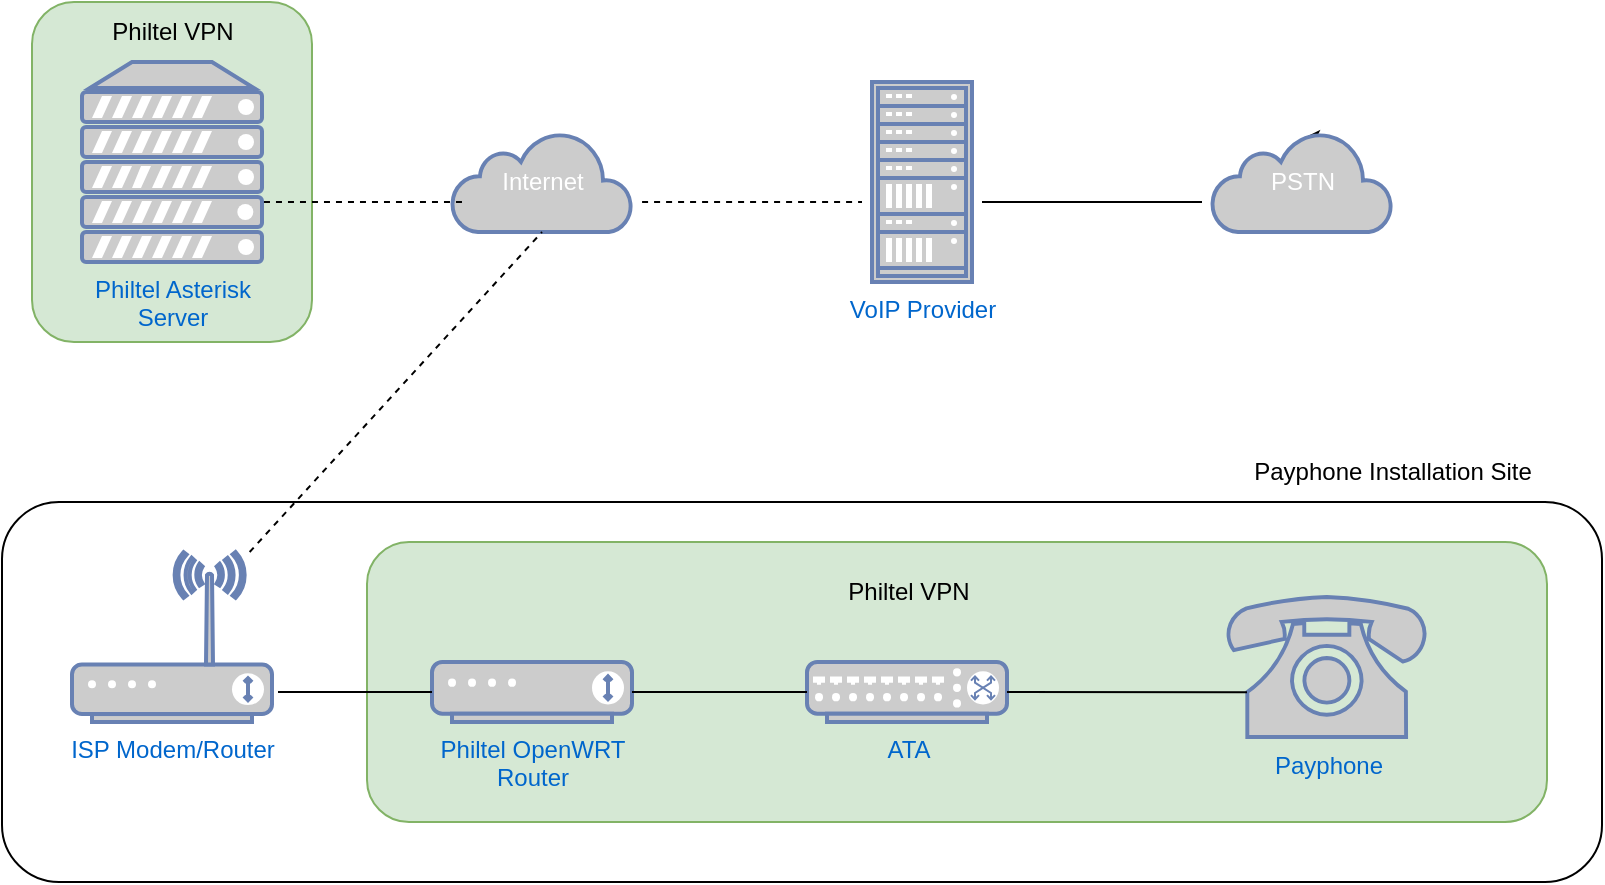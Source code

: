 <mxfile version="20.2.2" type="device"><diagram name="Page-1" id="bfe91b75-5d2c-26a0-9c1d-138518896778"><mxGraphModel dx="1422" dy="780" grid="1" gridSize="10" guides="1" tooltips="1" connect="1" arrows="1" fold="1" page="1" pageScale="1" pageWidth="1100" pageHeight="850" background="none" math="0" shadow="0"><root><mxCell id="0"/><mxCell id="1" parent="0"/><mxCell id="0bPkGCmjhRFDWs46tDbM-3" value="Internet" style="html=1;outlineConnect=0;fillColor=#CCCCCC;strokeColor=#6881B3;gradientColor=none;gradientDirection=north;strokeWidth=2;shape=mxgraph.networks.cloud;fontColor=#ffffff;" vertex="1" parent="1"><mxGeometry x="265" y="85" width="90" height="50" as="geometry"/></mxCell><mxCell id="0bPkGCmjhRFDWs46tDbM-4" value="&lt;div&gt;VoIP Provider&lt;/div&gt;" style="fontColor=#0066CC;verticalAlign=top;verticalLabelPosition=bottom;labelPosition=center;align=center;html=1;outlineConnect=0;fillColor=#CCCCCC;strokeColor=#6881B3;gradientColor=none;gradientDirection=north;strokeWidth=2;shape=mxgraph.networks.rack;" vertex="1" parent="1"><mxGeometry x="475" y="60" width="50" height="100" as="geometry"/></mxCell><mxCell id="0bPkGCmjhRFDWs46tDbM-19" style="edgeStyle=orthogonalEdgeStyle;rounded=0;orthogonalLoop=1;jettySize=auto;html=1;exitX=0.7;exitY=0.07;exitDx=0;exitDy=0;exitPerimeter=0;" edge="1" parent="1" source="0bPkGCmjhRFDWs46tDbM-5"><mxGeometry relative="1" as="geometry"><mxPoint x="690" y="89" as="targetPoint"/></mxGeometry></mxCell><mxCell id="0bPkGCmjhRFDWs46tDbM-5" value="PSTN" style="html=1;outlineConnect=0;fillColor=#CCCCCC;strokeColor=#6881B3;gradientColor=none;gradientDirection=north;strokeWidth=2;shape=mxgraph.networks.cloud;fontColor=#ffffff;" vertex="1" parent="1"><mxGeometry x="645" y="85" width="90" height="50" as="geometry"/></mxCell><mxCell id="0bPkGCmjhRFDWs46tDbM-8" value="" style="rounded=1;whiteSpace=wrap;html=1;fillColor=none;" vertex="1" parent="1"><mxGeometry x="40" y="270" width="800" height="190" as="geometry"/></mxCell><mxCell id="0bPkGCmjhRFDWs46tDbM-9" value="" style="rounded=1;whiteSpace=wrap;html=1;fillColor=#d5e8d4;strokeColor=#82b366;fillStyle=auto;" vertex="1" parent="1"><mxGeometry x="55" y="20" width="140" height="170" as="geometry"/></mxCell><mxCell id="0bPkGCmjhRFDWs46tDbM-11" value="&lt;div&gt;Philtel Asterisk &lt;br&gt;&lt;/div&gt;&lt;div&gt;Server&lt;/div&gt;&lt;div&gt;&lt;br&gt;&lt;/div&gt;" style="fontColor=#0066CC;verticalAlign=top;verticalLabelPosition=bottom;labelPosition=center;align=center;html=1;outlineConnect=0;fillColor=#CCCCCC;strokeColor=#6881B3;gradientColor=none;gradientDirection=north;strokeWidth=2;shape=mxgraph.networks.server;" vertex="1" parent="1"><mxGeometry x="80" y="50" width="90" height="100" as="geometry"/></mxCell><mxCell id="0bPkGCmjhRFDWs46tDbM-12" value="&lt;div&gt;ISP Modem/Router&lt;/div&gt;&lt;div&gt;&lt;br&gt;&lt;/div&gt;" style="fontColor=#0066CC;verticalAlign=top;verticalLabelPosition=bottom;labelPosition=center;align=center;html=1;outlineConnect=0;fillColor=#CCCCCC;strokeColor=#6881B3;gradientColor=none;gradientDirection=north;strokeWidth=2;shape=mxgraph.networks.wireless_modem;fillStyle=auto;" vertex="1" parent="1"><mxGeometry x="75" y="295" width="100" height="85" as="geometry"/></mxCell><mxCell id="0bPkGCmjhRFDWs46tDbM-13" value="" style="rounded=1;whiteSpace=wrap;html=1;fillColor=#d5e8d4;strokeColor=#82b366;fillStyle=auto;" vertex="1" parent="1"><mxGeometry x="222.5" y="290" width="590" height="140" as="geometry"/></mxCell><mxCell id="0bPkGCmjhRFDWs46tDbM-16" value="&lt;div&gt;Philtel OpenWRT&lt;/div&gt;&lt;div&gt;Router&lt;br&gt;&lt;/div&gt;" style="fontColor=#0066CC;verticalAlign=top;verticalLabelPosition=bottom;labelPosition=center;align=center;html=1;outlineConnect=0;fillColor=#CCCCCC;strokeColor=#6881B3;gradientColor=none;gradientDirection=north;strokeWidth=2;shape=mxgraph.networks.modem;fillStyle=auto;" vertex="1" parent="1"><mxGeometry x="255" y="350" width="100" height="30" as="geometry"/></mxCell><mxCell id="0bPkGCmjhRFDWs46tDbM-17" value="ATA" style="fontColor=#0066CC;verticalAlign=top;verticalLabelPosition=bottom;labelPosition=center;align=center;html=1;outlineConnect=0;fillColor=#CCCCCC;strokeColor=#6881B3;gradientColor=none;gradientDirection=north;strokeWidth=2;shape=mxgraph.networks.switch;fillStyle=auto;" vertex="1" parent="1"><mxGeometry x="442.5" y="350" width="100" height="30" as="geometry"/></mxCell><mxCell id="0bPkGCmjhRFDWs46tDbM-18" value="Payphone" style="fontColor=#0066CC;verticalAlign=top;verticalLabelPosition=bottom;labelPosition=center;align=center;html=1;outlineConnect=0;fillColor=#CCCCCC;strokeColor=#6881B3;gradientColor=none;gradientDirection=north;strokeWidth=2;shape=mxgraph.networks.phone_1;fillStyle=auto;" vertex="1" parent="1"><mxGeometry x="652.5" y="317.5" width="100" height="70" as="geometry"/></mxCell><mxCell id="0bPkGCmjhRFDWs46tDbM-25" value="" style="endArrow=none;dashed=1;html=1;rounded=0;entryX=0.5;entryY=1;entryDx=0;entryDy=0;entryPerimeter=0;" edge="1" parent="1" source="0bPkGCmjhRFDWs46tDbM-12" target="0bPkGCmjhRFDWs46tDbM-3"><mxGeometry width="50" height="50" relative="1" as="geometry"><mxPoint x="410" y="330" as="sourcePoint"/><mxPoint x="460" y="280" as="targetPoint"/></mxGeometry></mxCell><mxCell id="0bPkGCmjhRFDWs46tDbM-26" value="" style="endArrow=none;dashed=1;html=1;rounded=0;exitX=1.011;exitY=0.7;exitDx=0;exitDy=0;exitPerimeter=0;entryX=0.056;entryY=0.7;entryDx=0;entryDy=0;entryPerimeter=0;" edge="1" parent="1" source="0bPkGCmjhRFDWs46tDbM-11" target="0bPkGCmjhRFDWs46tDbM-3"><mxGeometry width="50" height="50" relative="1" as="geometry"><mxPoint x="410" y="330" as="sourcePoint"/><mxPoint x="460" y="280" as="targetPoint"/></mxGeometry></mxCell><mxCell id="0bPkGCmjhRFDWs46tDbM-27" value="" style="endArrow=none;dashed=1;html=1;rounded=0;exitX=1.056;exitY=0.7;exitDx=0;exitDy=0;exitPerimeter=0;" edge="1" parent="1" source="0bPkGCmjhRFDWs46tDbM-3"><mxGeometry width="50" height="50" relative="1" as="geometry"><mxPoint x="410" y="330" as="sourcePoint"/><mxPoint x="470" y="120" as="targetPoint"/></mxGeometry></mxCell><mxCell id="0bPkGCmjhRFDWs46tDbM-28" value="" style="endArrow=none;html=1;rounded=0;" edge="1" parent="1"><mxGeometry width="50" height="50" relative="1" as="geometry"><mxPoint x="530" y="120" as="sourcePoint"/><mxPoint x="640" y="120" as="targetPoint"/></mxGeometry></mxCell><mxCell id="0bPkGCmjhRFDWs46tDbM-29" value="" style="endArrow=none;html=1;rounded=0;entryX=1.03;entryY=0.824;entryDx=0;entryDy=0;entryPerimeter=0;" edge="1" parent="1" source="0bPkGCmjhRFDWs46tDbM-16" target="0bPkGCmjhRFDWs46tDbM-12"><mxGeometry width="50" height="50" relative="1" as="geometry"><mxPoint x="402.5" y="300" as="sourcePoint"/><mxPoint x="172.5" y="380" as="targetPoint"/></mxGeometry></mxCell><mxCell id="0bPkGCmjhRFDWs46tDbM-30" value="" style="endArrow=none;html=1;rounded=0;exitX=0;exitY=0.5;exitDx=0;exitDy=0;exitPerimeter=0;" edge="1" parent="1" source="0bPkGCmjhRFDWs46tDbM-17" target="0bPkGCmjhRFDWs46tDbM-16"><mxGeometry width="50" height="50" relative="1" as="geometry"><mxPoint x="402.5" y="300" as="sourcePoint"/><mxPoint x="452.5" y="250" as="targetPoint"/></mxGeometry></mxCell><mxCell id="0bPkGCmjhRFDWs46tDbM-31" value="" style="endArrow=none;html=1;rounded=0;entryX=0.1;entryY=0.68;entryDx=0;entryDy=0;entryPerimeter=0;exitX=1;exitY=0.5;exitDx=0;exitDy=0;exitPerimeter=0;" edge="1" parent="1" source="0bPkGCmjhRFDWs46tDbM-17" target="0bPkGCmjhRFDWs46tDbM-18"><mxGeometry width="50" height="50" relative="1" as="geometry"><mxPoint x="402.5" y="300" as="sourcePoint"/><mxPoint x="452.5" y="250" as="targetPoint"/></mxGeometry></mxCell><mxCell id="0bPkGCmjhRFDWs46tDbM-32" value="&lt;div&gt;Payphone Installation Site&lt;/div&gt;" style="text;html=1;align=center;verticalAlign=middle;resizable=0;points=[];autosize=1;strokeColor=none;fillColor=none;" vertex="1" parent="1"><mxGeometry x="650" y="240" width="170" height="30" as="geometry"/></mxCell><mxCell id="0bPkGCmjhRFDWs46tDbM-33" value="Philtel VPN" style="text;html=1;align=center;verticalAlign=middle;resizable=0;points=[];autosize=1;strokeColor=none;fillColor=none;" vertex="1" parent="1"><mxGeometry x="452.5" y="300" width="80" height="30" as="geometry"/></mxCell><mxCell id="0bPkGCmjhRFDWs46tDbM-34" value="Philtel VPN" style="text;html=1;align=center;verticalAlign=middle;resizable=0;points=[];autosize=1;strokeColor=none;fillColor=none;" vertex="1" parent="1"><mxGeometry x="85" y="20" width="80" height="30" as="geometry"/></mxCell></root></mxGraphModel></diagram></mxfile>